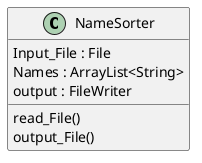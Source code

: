 @startuml
'https://plantuml.com/sequence-diagram

class NameSorter {
  Input_File : File
  Names : ArrayList<String>
  output : FileWriter
  read_File()
  output_File()
}


@enduml